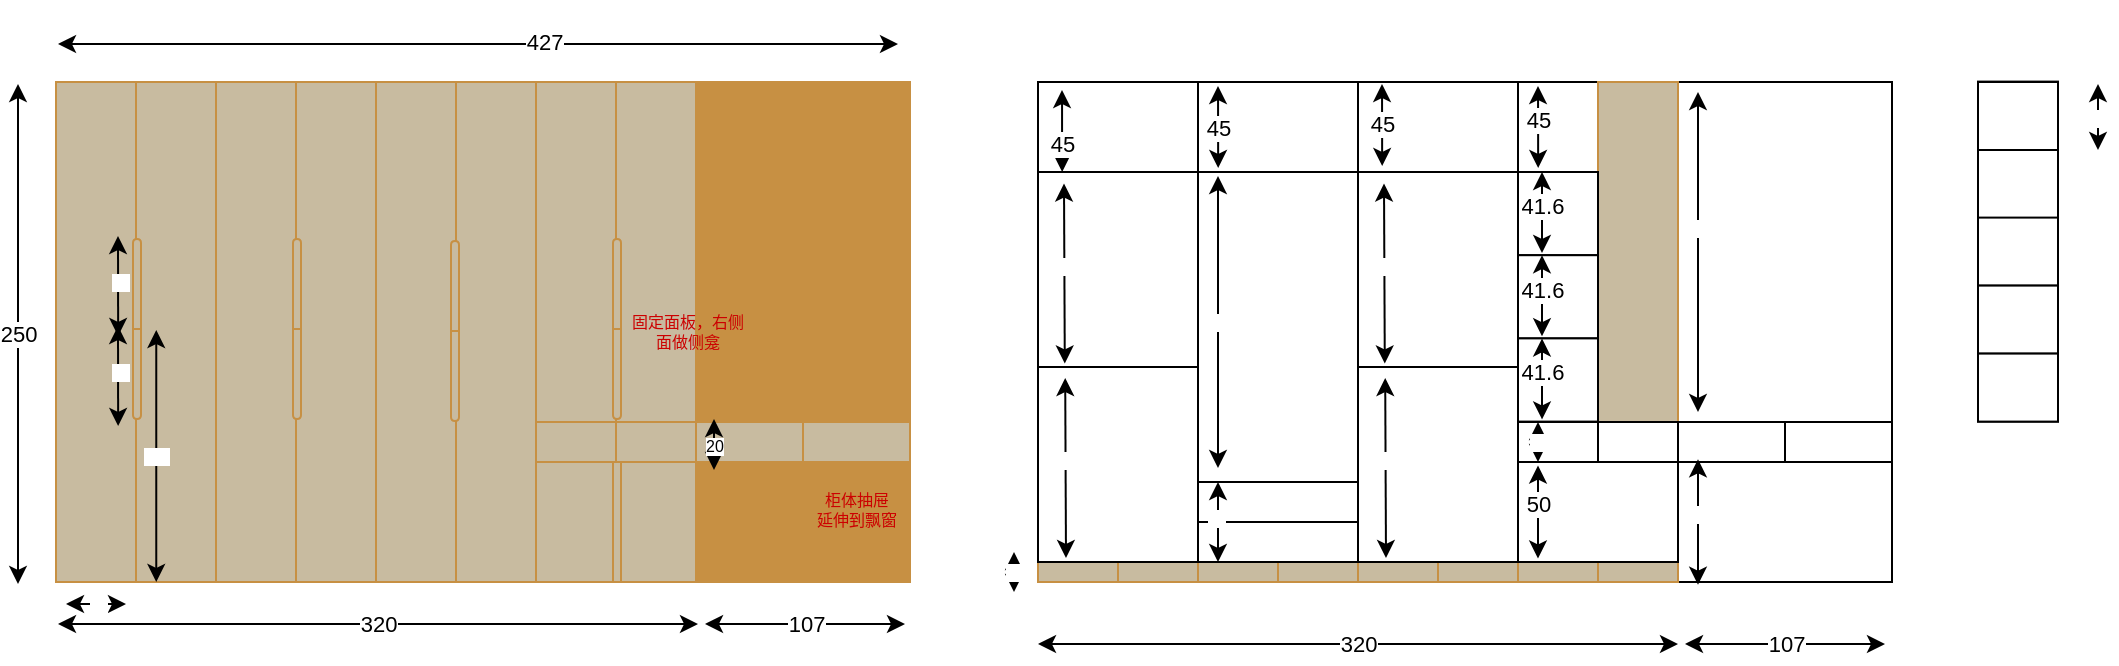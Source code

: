 <mxfile>
    <diagram id="1JskN1BW1hMuROgBwkxw" name="第 1 页">
        <mxGraphModel dx="1008" dy="732" grid="1" gridSize="10" guides="1" tooltips="1" connect="1" arrows="1" fold="1" page="1" pageScale="1" pageWidth="827" pageHeight="1169" math="0" shadow="0">
            <root>
                <mxCell id="0"/>
                <mxCell id="1" parent="0"/>
                <mxCell id="3" value="" style="endArrow=classic;startArrow=classic;html=1;" parent="1" edge="1">
                    <mxGeometry width="50" height="50" relative="1" as="geometry">
                        <mxPoint x="60" y="351" as="sourcePoint"/>
                        <mxPoint x="480" y="351" as="targetPoint"/>
                    </mxGeometry>
                </mxCell>
                <mxCell id="4" value="427" style="edgeLabel;html=1;align=center;verticalAlign=middle;resizable=0;points=[];" parent="3" vertex="1" connectable="0">
                    <mxGeometry x="0.157" y="1" relative="1" as="geometry">
                        <mxPoint as="offset"/>
                    </mxGeometry>
                </mxCell>
                <mxCell id="5" value="250" style="endArrow=classic;startArrow=classic;html=1;" parent="1" edge="1">
                    <mxGeometry width="50" height="50" relative="1" as="geometry">
                        <mxPoint x="40" y="621" as="sourcePoint"/>
                        <mxPoint x="40" y="371" as="targetPoint"/>
                    </mxGeometry>
                </mxCell>
                <mxCell id="7" value="" style="rounded=0;whiteSpace=wrap;html=1;" vertex="1" parent="1">
                    <mxGeometry x="550" y="370" width="427" height="250" as="geometry"/>
                </mxCell>
                <mxCell id="8" value="107" style="endArrow=classic;startArrow=classic;html=1;" edge="1" parent="1">
                    <mxGeometry width="50" height="50" relative="1" as="geometry">
                        <mxPoint x="383.5" y="641" as="sourcePoint"/>
                        <mxPoint x="483.5" y="641" as="targetPoint"/>
                        <mxPoint as="offset"/>
                    </mxGeometry>
                </mxCell>
                <mxCell id="9" value="320" style="endArrow=classic;startArrow=classic;html=1;" edge="1" parent="1">
                    <mxGeometry width="50" height="50" relative="1" as="geometry">
                        <mxPoint x="60" y="641" as="sourcePoint"/>
                        <mxPoint x="380" y="641" as="targetPoint"/>
                    </mxGeometry>
                </mxCell>
                <mxCell id="14" value="" style="rounded=0;whiteSpace=wrap;html=1;" vertex="1" parent="1">
                    <mxGeometry x="710" y="370" width="80" height="240" as="geometry"/>
                </mxCell>
                <mxCell id="17" value="" style="rounded=0;whiteSpace=wrap;html=1;" vertex="1" parent="1">
                    <mxGeometry x="790" y="370" width="40" height="170" as="geometry"/>
                </mxCell>
                <mxCell id="19" value="" style="rounded=0;whiteSpace=wrap;html=1;" vertex="1" parent="1">
                    <mxGeometry x="870" y="370" width="107" height="170" as="geometry"/>
                </mxCell>
                <mxCell id="20" value="" style="rounded=0;whiteSpace=wrap;html=1;" vertex="1" parent="1">
                    <mxGeometry x="870" y="560" width="107" height="60" as="geometry"/>
                </mxCell>
                <mxCell id="21" value="" style="rounded=0;whiteSpace=wrap;html=1;" vertex="1" parent="1">
                    <mxGeometry x="870" y="540" width="53.5" height="20" as="geometry"/>
                </mxCell>
                <mxCell id="85" value="" style="rounded=0;whiteSpace=wrap;html=1;fillColor=#C8BBA0;strokeColor=#C79043;" vertex="1" parent="1">
                    <mxGeometry x="339" y="370" width="40" height="170" as="geometry"/>
                </mxCell>
                <mxCell id="86" value="" style="rounded=0;whiteSpace=wrap;html=1;fillColor=#C79043;strokeColor=#C79043;" vertex="1" parent="1">
                    <mxGeometry x="379" y="370" width="107" height="250" as="geometry"/>
                </mxCell>
                <mxCell id="87" value="" style="rounded=0;whiteSpace=wrap;html=1;fillColor=#C79043;strokeColor=#C79043;" vertex="1" parent="1">
                    <mxGeometry x="379" y="560" width="107" height="60" as="geometry"/>
                </mxCell>
                <mxCell id="88" value="" style="rounded=0;whiteSpace=wrap;html=1;fillColor=#C8BBA0;strokeColor=#C79043;" vertex="1" parent="1">
                    <mxGeometry x="299" y="370" width="40" height="170" as="geometry"/>
                </mxCell>
                <mxCell id="89" value="" style="rounded=0;whiteSpace=wrap;html=1;fillColor=#C8BBA0;strokeColor=#C79043;" vertex="1" parent="1">
                    <mxGeometry x="259" y="370" width="40" height="250" as="geometry"/>
                </mxCell>
                <mxCell id="90" value="" style="rounded=0;whiteSpace=wrap;html=1;fillColor=#C8BBA0;strokeColor=#C79043;" vertex="1" parent="1">
                    <mxGeometry x="219" y="370" width="40" height="250" as="geometry"/>
                </mxCell>
                <mxCell id="91" value="" style="rounded=0;whiteSpace=wrap;html=1;fillColor=#C8BBA0;strokeColor=#C79043;" vertex="1" parent="1">
                    <mxGeometry x="179" y="370" width="40" height="250" as="geometry"/>
                </mxCell>
                <mxCell id="92" value="" style="rounded=0;whiteSpace=wrap;html=1;fillColor=#C8BBA0;strokeColor=#C79043;" vertex="1" parent="1">
                    <mxGeometry x="139" y="370" width="40" height="250" as="geometry"/>
                </mxCell>
                <mxCell id="93" value="" style="rounded=0;whiteSpace=wrap;html=1;fillColor=#C8BBA0;strokeColor=#C79043;" vertex="1" parent="1">
                    <mxGeometry x="99" y="370" width="40" height="250" as="geometry"/>
                </mxCell>
                <mxCell id="94" value="" style="rounded=0;whiteSpace=wrap;html=1;fillColor=#C8BBA0;strokeColor=#C79043;" vertex="1" parent="1">
                    <mxGeometry x="59" y="370" width="40" height="250" as="geometry"/>
                </mxCell>
                <mxCell id="95" value="" style="rounded=0;whiteSpace=wrap;html=1;fillColor=#C8BBA0;strokeColor=#C79043;" vertex="1" parent="1">
                    <mxGeometry x="299" y="540" width="40" height="20" as="geometry"/>
                </mxCell>
                <mxCell id="96" value="" style="rounded=0;whiteSpace=wrap;html=1;fillColor=#C8BBA0;strokeColor=#C79043;" vertex="1" parent="1">
                    <mxGeometry x="299" y="560" width="40" height="60" as="geometry"/>
                </mxCell>
                <mxCell id="97" value="" style="rounded=0;whiteSpace=wrap;html=1;fillColor=#C8BBA0;strokeColor=#C79043;" vertex="1" parent="1">
                    <mxGeometry x="339" y="560" width="40" height="60" as="geometry"/>
                </mxCell>
                <mxCell id="98" value="" style="rounded=0;whiteSpace=wrap;html=1;fillColor=#C8BBA0;strokeColor=#C79043;" vertex="1" parent="1">
                    <mxGeometry x="339" y="540" width="40" height="20" as="geometry"/>
                </mxCell>
                <mxCell id="99" value="" style="rounded=0;whiteSpace=wrap;html=1;fillColor=#C8BBA0;strokeColor=#C79043;" vertex="1" parent="1">
                    <mxGeometry x="379" y="540" width="53.5" height="20" as="geometry"/>
                </mxCell>
                <mxCell id="100" value="" style="rounded=0;whiteSpace=wrap;html=1;fillColor=#C8BBA0;strokeColor=#C79043;" vertex="1" parent="1">
                    <mxGeometry x="432.5" y="540" width="53.5" height="20" as="geometry"/>
                </mxCell>
                <mxCell id="101" value="107" style="endArrow=classic;startArrow=classic;html=1;" edge="1" parent="1">
                    <mxGeometry width="50" height="50" relative="1" as="geometry">
                        <mxPoint x="873.5" y="651" as="sourcePoint"/>
                        <mxPoint x="973.5" y="651" as="targetPoint"/>
                        <mxPoint as="offset"/>
                    </mxGeometry>
                </mxCell>
                <mxCell id="102" value="320" style="endArrow=classic;startArrow=classic;html=1;" edge="1" parent="1">
                    <mxGeometry width="50" height="50" relative="1" as="geometry">
                        <mxPoint x="550" y="651" as="sourcePoint"/>
                        <mxPoint x="870" y="651" as="targetPoint"/>
                    </mxGeometry>
                </mxCell>
                <mxCell id="104" value="" style="shape=delay;whiteSpace=wrap;html=1;strokeColor=#C79043;fillColor=#C8BBA0;rotation=-90;" vertex="1" parent="1">
                    <mxGeometry x="77" y="469" width="45" height="4" as="geometry"/>
                </mxCell>
                <mxCell id="105" value="20" style="endArrow=classic;startArrow=classic;html=1;fontSize=8;" edge="1" parent="1">
                    <mxGeometry x="-0.069" width="50" height="50" relative="1" as="geometry">
                        <mxPoint x="388" y="564" as="sourcePoint"/>
                        <mxPoint x="388" y="538.5" as="targetPoint"/>
                        <mxPoint as="offset"/>
                    </mxGeometry>
                </mxCell>
                <mxCell id="106" value="" style="shape=delay;whiteSpace=wrap;html=1;strokeColor=#C79043;fillColor=#C8BBA0;rotation=90;" vertex="1" parent="1">
                    <mxGeometry x="77" y="514" width="45" height="4" as="geometry"/>
                </mxCell>
                <mxCell id="107" value="" style="shape=delay;whiteSpace=wrap;html=1;strokeColor=#C79043;fillColor=#C8BBA0;rotation=-90;" vertex="1" parent="1">
                    <mxGeometry x="157" y="469" width="45" height="4" as="geometry"/>
                </mxCell>
                <mxCell id="108" value="" style="shape=delay;whiteSpace=wrap;html=1;strokeColor=#C79043;fillColor=#C8BBA0;rotation=90;" vertex="1" parent="1">
                    <mxGeometry x="157" y="514" width="45" height="4" as="geometry"/>
                </mxCell>
                <mxCell id="109" value="" style="shape=delay;whiteSpace=wrap;html=1;strokeColor=#C79043;fillColor=#C8BBA0;rotation=-90;" vertex="1" parent="1">
                    <mxGeometry x="236" y="470" width="45" height="4" as="geometry"/>
                </mxCell>
                <mxCell id="110" value="" style="shape=delay;whiteSpace=wrap;html=1;strokeColor=#C79043;fillColor=#C8BBA0;rotation=90;" vertex="1" parent="1">
                    <mxGeometry x="236" y="515" width="45" height="4" as="geometry"/>
                </mxCell>
                <mxCell id="113" value="固定面板，右侧面做侧龛" style="text;html=1;strokeColor=none;fillColor=none;align=center;verticalAlign=middle;whiteSpace=wrap;rounded=0;fontSize=8;fontColor=#CC0000;" vertex="1" parent="1">
                    <mxGeometry x="345" y="480" width="60" height="30" as="geometry"/>
                </mxCell>
                <mxCell id="117" value="" style="endArrow=classic;startArrow=classic;html=1;fontSize=8;fontColor=#FFFFFF;" edge="1" parent="1">
                    <mxGeometry width="50" height="50" relative="1" as="geometry">
                        <mxPoint x="90.07" y="542" as="sourcePoint"/>
                        <mxPoint x="90" y="492" as="targetPoint"/>
                    </mxGeometry>
                </mxCell>
                <mxCell id="118" value="45" style="edgeLabel;html=1;align=center;verticalAlign=middle;resizable=0;points=[];fontSize=8;fontColor=#FFFFFF;" vertex="1" connectable="0" parent="117">
                    <mxGeometry x="0.101" y="-1" relative="1" as="geometry">
                        <mxPoint as="offset"/>
                    </mxGeometry>
                </mxCell>
                <mxCell id="119" value="" style="endArrow=classic;startArrow=classic;html=1;fontSize=8;fontColor=#FFFFFF;" edge="1" parent="1">
                    <mxGeometry width="50" height="50" relative="1" as="geometry">
                        <mxPoint x="90.07" y="497" as="sourcePoint"/>
                        <mxPoint x="90" y="447" as="targetPoint"/>
                    </mxGeometry>
                </mxCell>
                <mxCell id="120" value="45" style="edgeLabel;html=1;align=center;verticalAlign=middle;resizable=0;points=[];fontSize=8;fontColor=#FFFFFF;" vertex="1" connectable="0" parent="119">
                    <mxGeometry x="0.101" y="-1" relative="1" as="geometry">
                        <mxPoint as="offset"/>
                    </mxGeometry>
                </mxCell>
                <mxCell id="122" value="125" style="endArrow=classic;startArrow=classic;html=1;fontSize=8;fontColor=#FFFFFF;" edge="1" parent="1">
                    <mxGeometry width="50" height="50" relative="1" as="geometry">
                        <mxPoint x="109.13" y="620" as="sourcePoint"/>
                        <mxPoint x="109.13" y="494" as="targetPoint"/>
                    </mxGeometry>
                </mxCell>
                <mxCell id="123" value="" style="shape=delay;whiteSpace=wrap;html=1;strokeColor=#C79043;fillColor=#C8BBA0;rotation=-90;" vertex="1" parent="1">
                    <mxGeometry x="317" y="469" width="45" height="4" as="geometry"/>
                </mxCell>
                <mxCell id="124" value="" style="shape=delay;whiteSpace=wrap;html=1;strokeColor=#C79043;fillColor=#C8BBA0;rotation=90;" vertex="1" parent="1">
                    <mxGeometry x="317" y="514" width="45" height="4" as="geometry"/>
                </mxCell>
                <mxCell id="126" value="" style="rounded=0;whiteSpace=wrap;html=1;strokeColor=#C79043;fontSize=8;fontColor=#FFFFFF;fillColor=#C8BBA0;" vertex="1" parent="1">
                    <mxGeometry x="337.5" y="560" width="4" height="60" as="geometry"/>
                </mxCell>
                <mxCell id="128" value="柜体抽屉&lt;br&gt;延伸到飘窗" style="text;html=1;strokeColor=none;fillColor=none;align=center;verticalAlign=middle;whiteSpace=wrap;rounded=0;fontSize=8;fontColor=#CC0000;" vertex="1" parent="1">
                    <mxGeometry x="423.87" y="571" width="70.75" height="26" as="geometry"/>
                </mxCell>
                <mxCell id="130" value="" style="rounded=0;whiteSpace=wrap;html=1;strokeColor=#C79043;fontSize=8;fontColor=#FFFFFF;fillColor=#C8BBA0;" vertex="1" parent="1">
                    <mxGeometry x="630" y="610" width="40" height="10" as="geometry"/>
                </mxCell>
                <mxCell id="131" value="" style="rounded=0;whiteSpace=wrap;html=1;strokeColor=#C79043;fontSize=8;fontColor=#FFFFFF;fillColor=#C8BBA0;" vertex="1" parent="1">
                    <mxGeometry x="670" y="610" width="40" height="10" as="geometry"/>
                </mxCell>
                <mxCell id="132" value="" style="rounded=0;whiteSpace=wrap;html=1;strokeColor=#C79043;fontSize=8;fontColor=#FFFFFF;fillColor=#C8BBA0;" vertex="1" parent="1">
                    <mxGeometry x="710" y="610" width="40" height="10" as="geometry"/>
                </mxCell>
                <mxCell id="133" value="" style="rounded=0;whiteSpace=wrap;html=1;strokeColor=#C79043;fontSize=8;fontColor=#FFFFFF;fillColor=#C8BBA0;" vertex="1" parent="1">
                    <mxGeometry x="750" y="610" width="40" height="10" as="geometry"/>
                </mxCell>
                <mxCell id="136" value="" style="rounded=0;whiteSpace=wrap;html=1;strokeColor=#C79043;fontSize=8;fontColor=#FFFFFF;fillColor=#C8BBA0;" vertex="1" parent="1">
                    <mxGeometry x="790" y="610" width="40" height="10" as="geometry"/>
                </mxCell>
                <mxCell id="137" value="" style="rounded=0;whiteSpace=wrap;html=1;strokeColor=#C79043;fontSize=8;fontColor=#FFFFFF;fillColor=#C8BBA0;" vertex="1" parent="1">
                    <mxGeometry x="830" y="610" width="40" height="10" as="geometry"/>
                </mxCell>
                <mxCell id="143" value="10" style="endArrow=classic;startArrow=classic;html=1;fontSize=8;fontColor=#FFFFFF;" edge="1" parent="1">
                    <mxGeometry width="50" height="50" relative="1" as="geometry">
                        <mxPoint x="538" y="625" as="sourcePoint"/>
                        <mxPoint x="538" y="605" as="targetPoint"/>
                    </mxGeometry>
                </mxCell>
                <mxCell id="147" value="" style="rounded=0;whiteSpace=wrap;html=1;" vertex="1" parent="1">
                    <mxGeometry x="630" y="370" width="80" height="240" as="geometry"/>
                </mxCell>
                <mxCell id="148" value="" style="rounded=0;whiteSpace=wrap;html=1;" vertex="1" parent="1">
                    <mxGeometry x="630" y="370" width="80" height="45" as="geometry"/>
                </mxCell>
                <mxCell id="149" value="" style="rounded=0;whiteSpace=wrap;html=1;" vertex="1" parent="1">
                    <mxGeometry x="630" y="570" width="80" height="20" as="geometry"/>
                </mxCell>
                <mxCell id="150" value="" style="rounded=0;whiteSpace=wrap;html=1;" vertex="1" parent="1">
                    <mxGeometry x="630" y="590" width="80" height="20" as="geometry"/>
                </mxCell>
                <mxCell id="151" value="" style="rounded=0;whiteSpace=wrap;html=1;" vertex="1" parent="1">
                    <mxGeometry x="710" y="370" width="80" height="45" as="geometry"/>
                </mxCell>
                <mxCell id="152" value="" style="rounded=0;whiteSpace=wrap;html=1;" vertex="1" parent="1">
                    <mxGeometry x="710" y="415" width="80" height="97.5" as="geometry"/>
                </mxCell>
                <mxCell id="153" value="" style="rounded=0;whiteSpace=wrap;html=1;" vertex="1" parent="1">
                    <mxGeometry x="710" y="512.5" width="80" height="97.5" as="geometry"/>
                </mxCell>
                <mxCell id="154" value="" style="endArrow=classic;startArrow=classic;html=1;fontSize=8;fontColor=#FFFFFF;" edge="1" parent="1">
                    <mxGeometry width="50" height="50" relative="1" as="geometry">
                        <mxPoint x="640" y="610" as="sourcePoint"/>
                        <mxPoint x="640" y="570" as="targetPoint"/>
                    </mxGeometry>
                </mxCell>
                <mxCell id="155" value="40" style="edgeLabel;html=1;align=center;verticalAlign=middle;resizable=0;points=[];fontSize=8;fontColor=#FFFFFF;" vertex="1" connectable="0" parent="154">
                    <mxGeometry x="0.104" y="1" relative="1" as="geometry">
                        <mxPoint as="offset"/>
                    </mxGeometry>
                </mxCell>
                <mxCell id="156" value="" style="endArrow=classic;startArrow=classic;html=1;fontSize=8;fontColor=#FFFFFF;" edge="1" parent="1">
                    <mxGeometry width="50" height="50" relative="1" as="geometry">
                        <mxPoint x="724" y="608" as="sourcePoint"/>
                        <mxPoint x="723.6" y="518" as="targetPoint"/>
                    </mxGeometry>
                </mxCell>
                <mxCell id="157" value="97.5" style="edgeLabel;html=1;align=center;verticalAlign=middle;resizable=0;points=[];fontSize=8;fontColor=#FFFFFF;" vertex="1" connectable="0" parent="156">
                    <mxGeometry x="0.104" y="1" relative="1" as="geometry">
                        <mxPoint as="offset"/>
                    </mxGeometry>
                </mxCell>
                <mxCell id="158" value="" style="endArrow=classic;startArrow=classic;html=1;fontSize=8;fontColor=#FFFFFF;" edge="1" parent="1">
                    <mxGeometry width="50" height="50" relative="1" as="geometry">
                        <mxPoint x="723.4" y="510.75" as="sourcePoint"/>
                        <mxPoint x="723.0" y="420.75" as="targetPoint"/>
                    </mxGeometry>
                </mxCell>
                <mxCell id="159" value="97.5" style="edgeLabel;html=1;align=center;verticalAlign=middle;resizable=0;points=[];fontSize=8;fontColor=#FFFFFF;" vertex="1" connectable="0" parent="158">
                    <mxGeometry x="0.104" y="1" relative="1" as="geometry">
                        <mxPoint as="offset"/>
                    </mxGeometry>
                </mxCell>
                <mxCell id="160" value="45" style="endArrow=classic;startArrow=classic;html=1;" edge="1" parent="1">
                    <mxGeometry width="50" height="50" relative="1" as="geometry">
                        <mxPoint x="640.09" y="413" as="sourcePoint"/>
                        <mxPoint x="640" y="372" as="targetPoint"/>
                    </mxGeometry>
                </mxCell>
                <mxCell id="161" value="45" style="endArrow=classic;startArrow=classic;html=1;" edge="1" parent="1">
                    <mxGeometry x="0.024" width="50" height="50" relative="1" as="geometry">
                        <mxPoint x="722.09" y="412" as="sourcePoint"/>
                        <mxPoint x="722" y="371" as="targetPoint"/>
                        <mxPoint as="offset"/>
                    </mxGeometry>
                </mxCell>
                <mxCell id="162" value="155" style="endArrow=classic;startArrow=classic;html=1;fontSize=8;fontColor=#FFFFFF;" edge="1" parent="1">
                    <mxGeometry width="50" height="50" relative="1" as="geometry">
                        <mxPoint x="640" y="563" as="sourcePoint"/>
                        <mxPoint x="640" y="417" as="targetPoint"/>
                    </mxGeometry>
                </mxCell>
                <mxCell id="163" value="" style="rounded=0;whiteSpace=wrap;html=1;" vertex="1" parent="1">
                    <mxGeometry x="923.5" y="540" width="53.5" height="20" as="geometry"/>
                </mxCell>
                <mxCell id="165" value="" style="rounded=0;whiteSpace=wrap;html=1;" vertex="1" parent="1">
                    <mxGeometry x="790" y="540" width="40" height="20" as="geometry"/>
                </mxCell>
                <mxCell id="166" value="" style="rounded=0;whiteSpace=wrap;html=1;" vertex="1" parent="1">
                    <mxGeometry x="790" y="560" width="80" height="50" as="geometry"/>
                </mxCell>
                <mxCell id="168" value="" style="rounded=0;whiteSpace=wrap;html=1;" vertex="1" parent="1">
                    <mxGeometry x="550" y="370" width="80" height="240" as="geometry"/>
                </mxCell>
                <mxCell id="169" value="" style="rounded=0;whiteSpace=wrap;html=1;strokeColor=#C79043;fontSize=8;fontColor=#FFFFFF;fillColor=#C8BBA0;" vertex="1" parent="1">
                    <mxGeometry x="550" y="610" width="40" height="10" as="geometry"/>
                </mxCell>
                <mxCell id="170" value="" style="rounded=0;whiteSpace=wrap;html=1;strokeColor=#C79043;fontSize=8;fontColor=#FFFFFF;fillColor=#C8BBA0;" vertex="1" parent="1">
                    <mxGeometry x="590" y="610" width="40" height="10" as="geometry"/>
                </mxCell>
                <mxCell id="171" value="" style="rounded=0;whiteSpace=wrap;html=1;" vertex="1" parent="1">
                    <mxGeometry x="550" y="370" width="80" height="45" as="geometry"/>
                </mxCell>
                <mxCell id="172" value="" style="rounded=0;whiteSpace=wrap;html=1;" vertex="1" parent="1">
                    <mxGeometry x="550" y="415" width="80" height="97.5" as="geometry"/>
                </mxCell>
                <mxCell id="173" value="" style="rounded=0;whiteSpace=wrap;html=1;" vertex="1" parent="1">
                    <mxGeometry x="550" y="512.5" width="80" height="97.5" as="geometry"/>
                </mxCell>
                <mxCell id="174" value="" style="endArrow=classic;startArrow=classic;html=1;fontSize=8;fontColor=#FFFFFF;" edge="1" parent="1">
                    <mxGeometry width="50" height="50" relative="1" as="geometry">
                        <mxPoint x="564" y="608" as="sourcePoint"/>
                        <mxPoint x="563.6" y="518" as="targetPoint"/>
                    </mxGeometry>
                </mxCell>
                <mxCell id="175" value="97.5" style="edgeLabel;html=1;align=center;verticalAlign=middle;resizable=0;points=[];fontSize=8;fontColor=#FFFFFF;" vertex="1" connectable="0" parent="174">
                    <mxGeometry x="0.104" y="1" relative="1" as="geometry">
                        <mxPoint as="offset"/>
                    </mxGeometry>
                </mxCell>
                <mxCell id="176" value="" style="endArrow=classic;startArrow=classic;html=1;fontSize=8;fontColor=#FFFFFF;" edge="1" parent="1">
                    <mxGeometry width="50" height="50" relative="1" as="geometry">
                        <mxPoint x="563.4" y="510.75" as="sourcePoint"/>
                        <mxPoint x="563" y="420.75" as="targetPoint"/>
                    </mxGeometry>
                </mxCell>
                <mxCell id="177" value="97.5" style="edgeLabel;html=1;align=center;verticalAlign=middle;resizable=0;points=[];fontSize=8;fontColor=#FFFFFF;" vertex="1" connectable="0" parent="176">
                    <mxGeometry x="0.104" y="1" relative="1" as="geometry">
                        <mxPoint as="offset"/>
                    </mxGeometry>
                </mxCell>
                <mxCell id="178" value="45" style="endArrow=classic;startArrow=classic;html=1;" edge="1" parent="1">
                    <mxGeometry x="-0.317" width="50" height="50" relative="1" as="geometry">
                        <mxPoint x="562.09" y="415" as="sourcePoint"/>
                        <mxPoint x="562" y="374" as="targetPoint"/>
                        <mxPoint as="offset"/>
                    </mxGeometry>
                </mxCell>
                <mxCell id="183" value="" style="edgeStyle=none;html=1;fontSize=8;fontColor=#FFFFFF;" edge="1" parent="1" source="179" target="19">
                    <mxGeometry relative="1" as="geometry"/>
                </mxCell>
                <mxCell id="179" value="" style="rounded=0;whiteSpace=wrap;html=1;" vertex="1" parent="1">
                    <mxGeometry x="790" y="370" width="40" height="45" as="geometry"/>
                </mxCell>
                <mxCell id="180" value="45" style="endArrow=classic;startArrow=classic;html=1;" edge="1" parent="1">
                    <mxGeometry x="0.171" width="50" height="50" relative="1" as="geometry">
                        <mxPoint x="800.09" y="413" as="sourcePoint"/>
                        <mxPoint x="800" y="372" as="targetPoint"/>
                        <mxPoint as="offset"/>
                    </mxGeometry>
                </mxCell>
                <mxCell id="18" value="" style="rounded=0;whiteSpace=wrap;html=1;fillColor=#C8BBA0;strokeColor=#C79043;" vertex="1" parent="1">
                    <mxGeometry x="830" y="370" width="40" height="170" as="geometry"/>
                </mxCell>
                <mxCell id="164" value="" style="rounded=0;whiteSpace=wrap;html=1;" vertex="1" parent="1">
                    <mxGeometry x="830" y="540" width="40" height="20" as="geometry"/>
                </mxCell>
                <mxCell id="185" value="" style="rounded=0;whiteSpace=wrap;html=1;" vertex="1" parent="1">
                    <mxGeometry x="790" y="415" width="40" height="41.6" as="geometry"/>
                </mxCell>
                <mxCell id="186" value="" style="rounded=0;whiteSpace=wrap;html=1;" vertex="1" parent="1">
                    <mxGeometry x="790" y="456.6" width="40" height="41.6" as="geometry"/>
                </mxCell>
                <mxCell id="187" value="" style="rounded=0;whiteSpace=wrap;html=1;" vertex="1" parent="1">
                    <mxGeometry x="790" y="498.2" width="40" height="41.6" as="geometry"/>
                </mxCell>
                <mxCell id="188" value="20" style="endArrow=classic;startArrow=classic;html=1;fontSize=8;fontColor=#FFFFFF;" edge="1" parent="1">
                    <mxGeometry width="50" height="50" relative="1" as="geometry">
                        <mxPoint x="800" y="560" as="sourcePoint"/>
                        <mxPoint x="800" y="540" as="targetPoint"/>
                    </mxGeometry>
                </mxCell>
                <mxCell id="190" value="50" style="endArrow=classic;startArrow=classic;html=1;" edge="1" parent="1">
                    <mxGeometry x="0.171" width="50" height="50" relative="1" as="geometry">
                        <mxPoint x="800" y="608.25" as="sourcePoint"/>
                        <mxPoint x="800" y="561.75" as="targetPoint"/>
                        <mxPoint as="offset"/>
                    </mxGeometry>
                </mxCell>
                <mxCell id="191" value="41.6" style="endArrow=classic;startArrow=classic;html=1;" edge="1" parent="1">
                    <mxGeometry x="0.171" width="50" height="50" relative="1" as="geometry">
                        <mxPoint x="802" y="538.7" as="sourcePoint"/>
                        <mxPoint x="802" y="498.2" as="targetPoint"/>
                        <mxPoint as="offset"/>
                    </mxGeometry>
                </mxCell>
                <mxCell id="192" value="41.6" style="endArrow=classic;startArrow=classic;html=1;" edge="1" parent="1">
                    <mxGeometry x="0.171" width="50" height="50" relative="1" as="geometry">
                        <mxPoint x="802" y="497.1" as="sourcePoint"/>
                        <mxPoint x="802" y="456.6" as="targetPoint"/>
                        <mxPoint as="offset"/>
                    </mxGeometry>
                </mxCell>
                <mxCell id="193" value="41.6" style="endArrow=classic;startArrow=classic;html=1;" edge="1" parent="1">
                    <mxGeometry x="0.171" width="50" height="50" relative="1" as="geometry">
                        <mxPoint x="802" y="455.5" as="sourcePoint"/>
                        <mxPoint x="802" y="415" as="targetPoint"/>
                        <mxPoint as="offset"/>
                    </mxGeometry>
                </mxCell>
                <mxCell id="194" value="40" style="endArrow=classic;startArrow=classic;html=1;fontSize=8;fontColor=#FFFFFF;" edge="1" parent="1">
                    <mxGeometry x="0.067" width="50" height="50" relative="1" as="geometry">
                        <mxPoint x="64" y="631" as="sourcePoint"/>
                        <mxPoint x="94" y="631" as="targetPoint"/>
                        <mxPoint as="offset"/>
                    </mxGeometry>
                </mxCell>
                <mxCell id="195" value="" style="endArrow=classic;startArrow=classic;html=1;fontSize=8;fontColor=#FFFFFF;" edge="1" parent="1">
                    <mxGeometry width="50" height="50" relative="1" as="geometry">
                        <mxPoint x="880" y="535" as="sourcePoint"/>
                        <mxPoint x="880" y="375" as="targetPoint"/>
                    </mxGeometry>
                </mxCell>
                <mxCell id="196" value="170" style="edgeLabel;html=1;align=center;verticalAlign=middle;resizable=0;points=[];fontSize=8;fontColor=#FFFFFF;" vertex="1" connectable="0" parent="195">
                    <mxGeometry x="0.148" y="-1" relative="1" as="geometry">
                        <mxPoint as="offset"/>
                    </mxGeometry>
                </mxCell>
                <mxCell id="197" value="" style="endArrow=classic;startArrow=classic;html=1;fontSize=8;fontColor=#FFFFFF;" edge="1" parent="1">
                    <mxGeometry width="50" height="50" relative="1" as="geometry">
                        <mxPoint x="880" y="621.35" as="sourcePoint"/>
                        <mxPoint x="880" y="558.65" as="targetPoint"/>
                    </mxGeometry>
                </mxCell>
                <mxCell id="198" value="60" style="edgeLabel;html=1;align=center;verticalAlign=middle;resizable=0;points=[];fontSize=8;fontColor=#FFFFFF;" vertex="1" connectable="0" parent="197">
                    <mxGeometry x="0.148" y="-1" relative="1" as="geometry">
                        <mxPoint as="offset"/>
                    </mxGeometry>
                </mxCell>
                <mxCell id="200" value="" style="rounded=0;whiteSpace=wrap;html=1;" vertex="1" parent="1">
                    <mxGeometry x="1020" y="369.8" width="40" height="170" as="geometry"/>
                </mxCell>
                <mxCell id="202" value="" style="rounded=0;whiteSpace=wrap;html=1;" vertex="1" parent="1">
                    <mxGeometry x="1020" y="370" width="40" height="34" as="geometry"/>
                </mxCell>
                <mxCell id="203" value="" style="rounded=0;whiteSpace=wrap;html=1;" vertex="1" parent="1">
                    <mxGeometry x="1020" y="404" width="40" height="34" as="geometry"/>
                </mxCell>
                <mxCell id="204" value="" style="rounded=0;whiteSpace=wrap;html=1;" vertex="1" parent="1">
                    <mxGeometry x="1020" y="437.8" width="40" height="34" as="geometry"/>
                </mxCell>
                <mxCell id="205" value="" style="rounded=0;whiteSpace=wrap;html=1;" vertex="1" parent="1">
                    <mxGeometry x="1020" y="471.8" width="40" height="34" as="geometry"/>
                </mxCell>
                <mxCell id="206" value="" style="rounded=0;whiteSpace=wrap;html=1;" vertex="1" parent="1">
                    <mxGeometry x="1020" y="505.8" width="40" height="34" as="geometry"/>
                </mxCell>
                <mxCell id="207" value="34" style="endArrow=classic;startArrow=classic;html=1;fontSize=8;fontColor=#FFFFFF;" edge="1" parent="1">
                    <mxGeometry width="50" height="50" relative="1" as="geometry">
                        <mxPoint x="1080" y="404" as="sourcePoint"/>
                        <mxPoint x="1080" y="371" as="targetPoint"/>
                    </mxGeometry>
                </mxCell>
                <mxCell id="208" value="侧龛" style="text;html=1;strokeColor=none;fillColor=none;align=center;verticalAlign=middle;whiteSpace=wrap;rounded=0;fontSize=12;fontColor=#FFFFFF;" vertex="1" parent="1">
                    <mxGeometry x="1010" y="329.8" width="60" height="30" as="geometry"/>
                </mxCell>
            </root>
        </mxGraphModel>
    </diagram>
</mxfile>